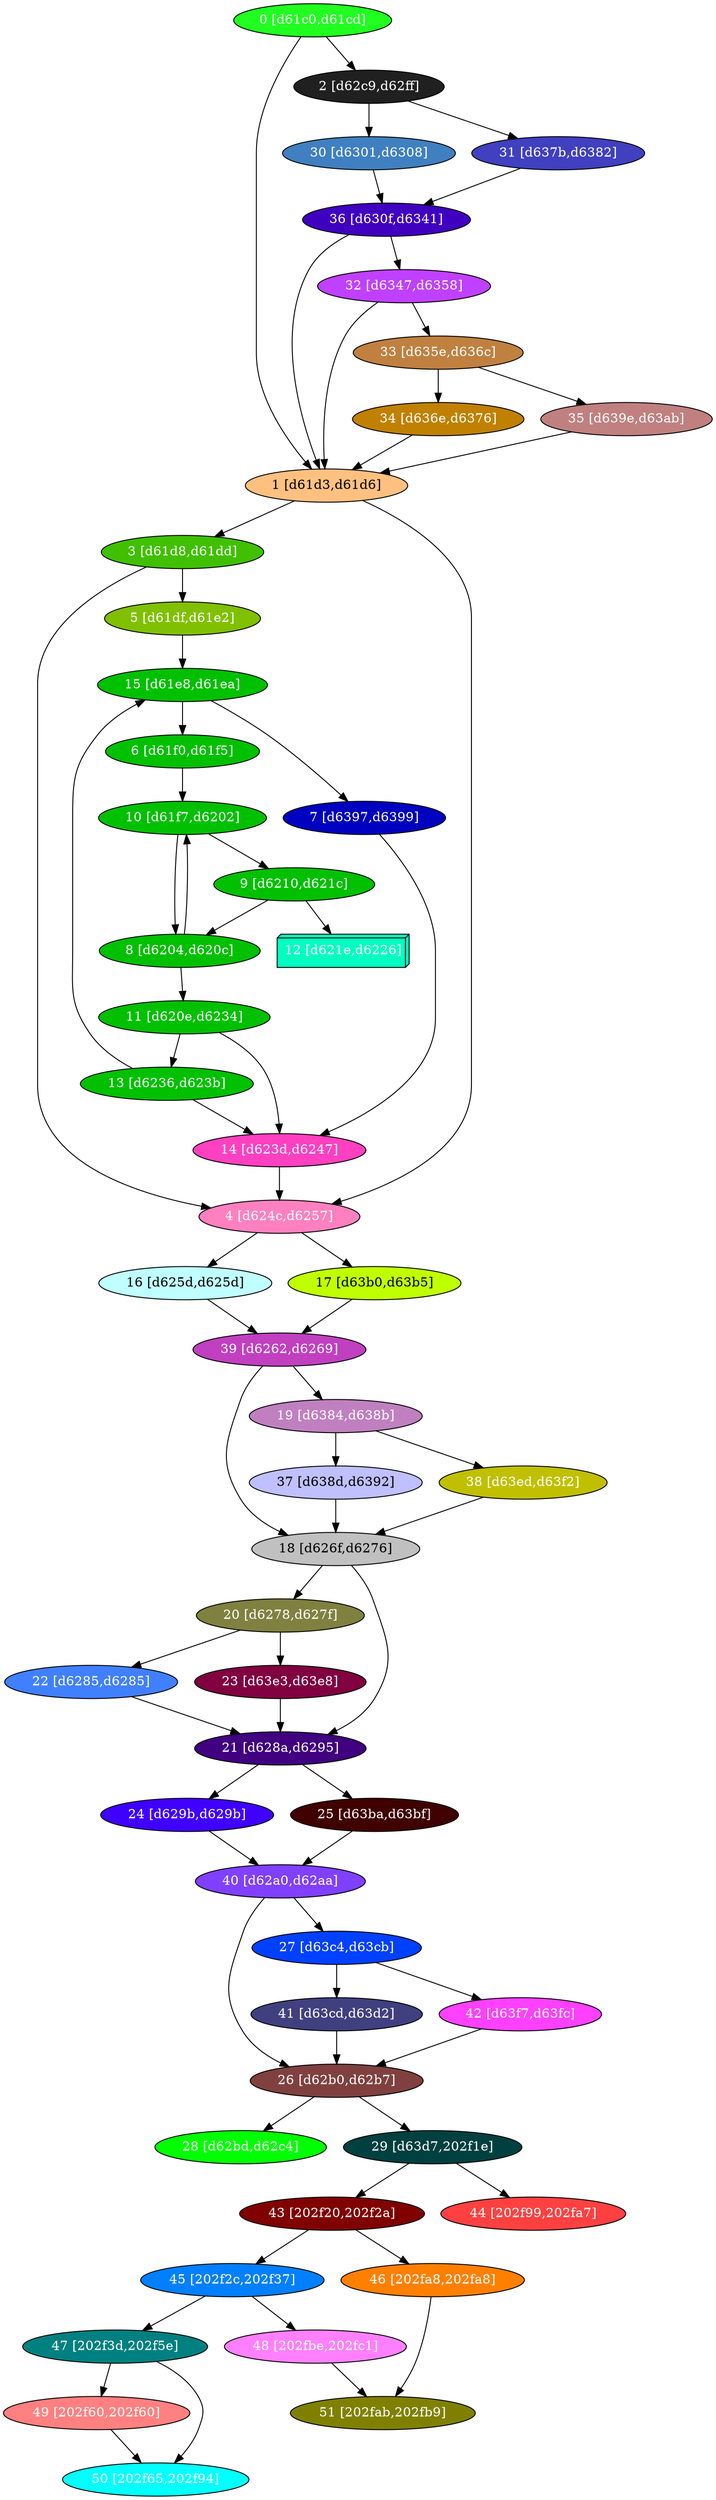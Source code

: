 diGraph libnss3{
	libnss3_0  [style=filled fillcolor="#20FF20" fontcolor="#ffffff" shape=oval label="0 [d61c0,d61cd]"]
	libnss3_1  [style=filled fillcolor="#FFC080" fontcolor="#000000" shape=oval label="1 [d61d3,d61d6]"]
	libnss3_2  [style=filled fillcolor="#202020" fontcolor="#ffffff" shape=oval label="2 [d62c9,d62ff]"]
	libnss3_3  [style=filled fillcolor="#40C000" fontcolor="#ffffff" shape=oval label="3 [d61d8,d61dd]"]
	libnss3_4  [style=filled fillcolor="#FF80C0" fontcolor="#ffffff" shape=oval label="4 [d624c,d6257]"]
	libnss3_5  [style=filled fillcolor="#80C000" fontcolor="#ffffff" shape=oval label="5 [d61df,d61e2]"]
	libnss3_6  [style=filled fillcolor="#00C000" fontcolor="#ffffff" shape=oval label="6 [d61f0,d61f5]"]
	libnss3_7  [style=filled fillcolor="#0000C0" fontcolor="#ffffff" shape=oval label="7 [d6397,d6399]"]
	libnss3_8  [style=filled fillcolor="#00C000" fontcolor="#ffffff" shape=oval label="8 [d6204,d620c]"]
	libnss3_9  [style=filled fillcolor="#00C000" fontcolor="#ffffff" shape=oval label="9 [d6210,d621c]"]
	libnss3_a  [style=filled fillcolor="#00C000" fontcolor="#ffffff" shape=oval label="10 [d61f7,d6202]"]
	libnss3_b  [style=filled fillcolor="#00C000" fontcolor="#ffffff" shape=oval label="11 [d620e,d6234]"]
	libnss3_c  [style=filled fillcolor="#00FFC0" fontcolor="#ffffff" shape=box3d label="12 [d621e,d6226]"]
	libnss3_d  [style=filled fillcolor="#00C000" fontcolor="#ffffff" shape=oval label="13 [d6236,d623b]"]
	libnss3_e  [style=filled fillcolor="#FF40C0" fontcolor="#ffffff" shape=oval label="14 [d623d,d6247]"]
	libnss3_f  [style=filled fillcolor="#00C000" fontcolor="#ffffff" shape=oval label="15 [d61e8,d61ea]"]
	libnss3_10  [style=filled fillcolor="#C0FFFF" fontcolor="#000000" shape=oval label="16 [d625d,d625d]"]
	libnss3_11  [style=filled fillcolor="#C0FF00" fontcolor="#000000" shape=oval label="17 [d63b0,d63b5]"]
	libnss3_12  [style=filled fillcolor="#C0C0C0" fontcolor="#000000" shape=oval label="18 [d626f,d6276]"]
	libnss3_13  [style=filled fillcolor="#C080C0" fontcolor="#ffffff" shape=oval label="19 [d6384,d638b]"]
	libnss3_14  [style=filled fillcolor="#808040" fontcolor="#ffffff" shape=oval label="20 [d6278,d627f]"]
	libnss3_15  [style=filled fillcolor="#400080" fontcolor="#ffffff" shape=oval label="21 [d628a,d6295]"]
	libnss3_16  [style=filled fillcolor="#4080FF" fontcolor="#ffffff" shape=oval label="22 [d6285,d6285]"]
	libnss3_17  [style=filled fillcolor="#800040" fontcolor="#ffffff" shape=oval label="23 [d63e3,d63e8]"]
	libnss3_18  [style=filled fillcolor="#4000FF" fontcolor="#ffffff" shape=oval label="24 [d629b,d629b]"]
	libnss3_19  [style=filled fillcolor="#400000" fontcolor="#ffffff" shape=oval label="25 [d63ba,d63bf]"]
	libnss3_1a  [style=filled fillcolor="#804040" fontcolor="#ffffff" shape=oval label="26 [d62b0,d62b7]"]
	libnss3_1b  [style=filled fillcolor="#0040FF" fontcolor="#ffffff" shape=oval label="27 [d63c4,d63cb]"]
	libnss3_1c  [style=filled fillcolor="#00FF00" fontcolor="#ffffff" shape=oval label="28 [d62bd,d62c4]"]
	libnss3_1d  [style=filled fillcolor="#004040" fontcolor="#ffffff" shape=oval label="29 [d63d7,202f1e]"]
	libnss3_1e  [style=filled fillcolor="#4080C0" fontcolor="#ffffff" shape=oval label="30 [d6301,d6308]"]
	libnss3_1f  [style=filled fillcolor="#4040C0" fontcolor="#ffffff" shape=oval label="31 [d637b,d6382]"]
	libnss3_20  [style=filled fillcolor="#C040FF" fontcolor="#ffffff" shape=oval label="32 [d6347,d6358]"]
	libnss3_21  [style=filled fillcolor="#C08040" fontcolor="#ffffff" shape=oval label="33 [d635e,d636c]"]
	libnss3_22  [style=filled fillcolor="#C08000" fontcolor="#ffffff" shape=oval label="34 [d636e,d6376]"]
	libnss3_23  [style=filled fillcolor="#C08080" fontcolor="#ffffff" shape=oval label="35 [d639e,d63ab]"]
	libnss3_24  [style=filled fillcolor="#4000C0" fontcolor="#ffffff" shape=oval label="36 [d630f,d6341]"]
	libnss3_25  [style=filled fillcolor="#C0C0FF" fontcolor="#000000" shape=oval label="37 [d638d,d6392]"]
	libnss3_26  [style=filled fillcolor="#C0C000" fontcolor="#ffffff" shape=oval label="38 [d63ed,d63f2]"]
	libnss3_27  [style=filled fillcolor="#C040C0" fontcolor="#ffffff" shape=oval label="39 [d6262,d6269]"]
	libnss3_28  [style=filled fillcolor="#8040FF" fontcolor="#ffffff" shape=oval label="40 [d62a0,d62aa]"]
	libnss3_29  [style=filled fillcolor="#404080" fontcolor="#ffffff" shape=oval label="41 [d63cd,d63d2]"]
	libnss3_2a  [style=filled fillcolor="#FF40FF" fontcolor="#ffffff" shape=oval label="42 [d63f7,d63fc]"]
	libnss3_2b  [style=filled fillcolor="#800000" fontcolor="#ffffff" shape=oval label="43 [202f20,202f2a]"]
	libnss3_2c  [style=filled fillcolor="#FF4040" fontcolor="#ffffff" shape=oval label="44 [202f99,202fa7]"]
	libnss3_2d  [style=filled fillcolor="#0080FF" fontcolor="#ffffff" shape=oval label="45 [202f2c,202f37]"]
	libnss3_2e  [style=filled fillcolor="#FF8000" fontcolor="#ffffff" shape=oval label="46 [202fa8,202fa8]"]
	libnss3_2f  [style=filled fillcolor="#008080" fontcolor="#ffffff" shape=oval label="47 [202f3d,202f5e]"]
	libnss3_30  [style=filled fillcolor="#FF80FF" fontcolor="#ffffff" shape=oval label="48 [202fbe,202fc1]"]
	libnss3_31  [style=filled fillcolor="#FF8080" fontcolor="#ffffff" shape=oval label="49 [202f60,202f60]"]
	libnss3_32  [style=filled fillcolor="#00FFFF" fontcolor="#ffffff" shape=oval label="50 [202f65,202f94]"]
	libnss3_33  [style=filled fillcolor="#808000" fontcolor="#ffffff" shape=oval label="51 [202fab,202fb9]"]

	libnss3_0 -> libnss3_1
	libnss3_0 -> libnss3_2
	libnss3_1 -> libnss3_3
	libnss3_1 -> libnss3_4
	libnss3_2 -> libnss3_1e
	libnss3_2 -> libnss3_1f
	libnss3_3 -> libnss3_4
	libnss3_3 -> libnss3_5
	libnss3_4 -> libnss3_10
	libnss3_4 -> libnss3_11
	libnss3_5 -> libnss3_f
	libnss3_6 -> libnss3_a
	libnss3_7 -> libnss3_e
	libnss3_8 -> libnss3_a
	libnss3_8 -> libnss3_b
	libnss3_9 -> libnss3_8
	libnss3_9 -> libnss3_c
	libnss3_a -> libnss3_8
	libnss3_a -> libnss3_9
	libnss3_b -> libnss3_d
	libnss3_b -> libnss3_e
	libnss3_d -> libnss3_e
	libnss3_d -> libnss3_f
	libnss3_e -> libnss3_4
	libnss3_f -> libnss3_6
	libnss3_f -> libnss3_7
	libnss3_10 -> libnss3_27
	libnss3_11 -> libnss3_27
	libnss3_12 -> libnss3_14
	libnss3_12 -> libnss3_15
	libnss3_13 -> libnss3_25
	libnss3_13 -> libnss3_26
	libnss3_14 -> libnss3_16
	libnss3_14 -> libnss3_17
	libnss3_15 -> libnss3_18
	libnss3_15 -> libnss3_19
	libnss3_16 -> libnss3_15
	libnss3_17 -> libnss3_15
	libnss3_18 -> libnss3_28
	libnss3_19 -> libnss3_28
	libnss3_1a -> libnss3_1c
	libnss3_1a -> libnss3_1d
	libnss3_1b -> libnss3_29
	libnss3_1b -> libnss3_2a
	libnss3_1d -> libnss3_2b
	libnss3_1d -> libnss3_2c
	libnss3_1e -> libnss3_24
	libnss3_1f -> libnss3_24
	libnss3_20 -> libnss3_1
	libnss3_20 -> libnss3_21
	libnss3_21 -> libnss3_22
	libnss3_21 -> libnss3_23
	libnss3_22 -> libnss3_1
	libnss3_23 -> libnss3_1
	libnss3_24 -> libnss3_1
	libnss3_24 -> libnss3_20
	libnss3_25 -> libnss3_12
	libnss3_26 -> libnss3_12
	libnss3_27 -> libnss3_12
	libnss3_27 -> libnss3_13
	libnss3_28 -> libnss3_1a
	libnss3_28 -> libnss3_1b
	libnss3_29 -> libnss3_1a
	libnss3_2a -> libnss3_1a
	libnss3_2b -> libnss3_2d
	libnss3_2b -> libnss3_2e
	libnss3_2d -> libnss3_2f
	libnss3_2d -> libnss3_30
	libnss3_2e -> libnss3_33
	libnss3_2f -> libnss3_31
	libnss3_2f -> libnss3_32
	libnss3_30 -> libnss3_33
	libnss3_31 -> libnss3_32
}